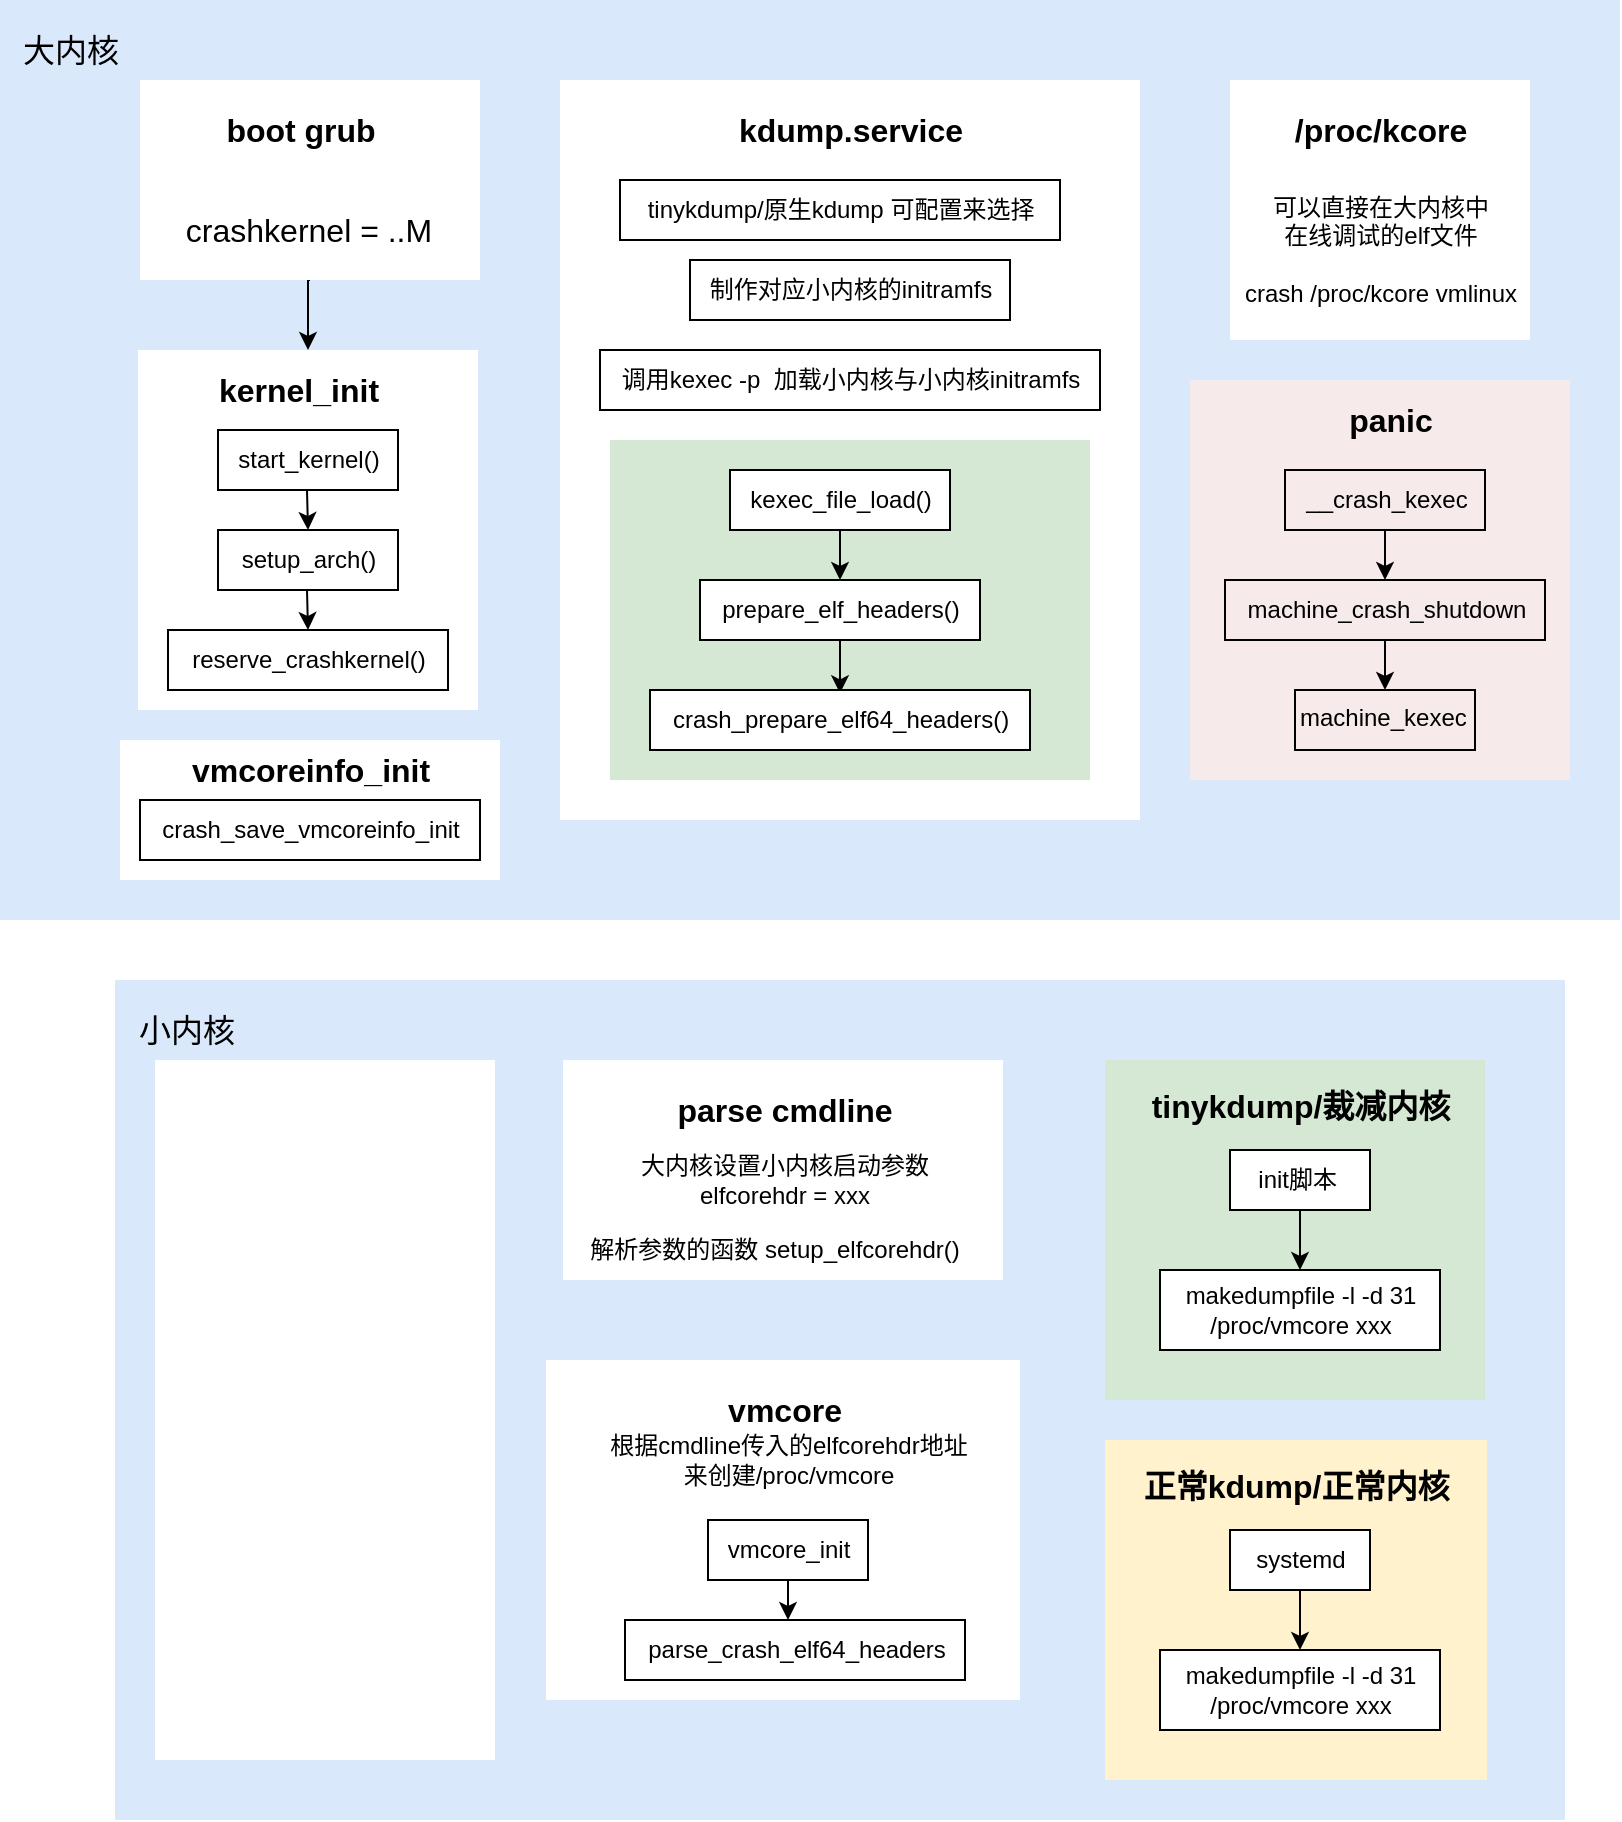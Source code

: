 <mxfile version="21.6.6" type="github">
  <diagram name="第 1 页" id="QE-rHyJdenW7DbmXGxB5">
    <mxGraphModel dx="2122" dy="763" grid="1" gridSize="10" guides="1" tooltips="1" connect="1" arrows="1" fold="1" page="1" pageScale="1" pageWidth="827" pageHeight="1169" math="0" shadow="0">
      <root>
        <mxCell id="0" />
        <mxCell id="1" parent="0" />
        <mxCell id="2CHSlPQVJFkhcI9sV0uu-4" value="" style="rounded=0;whiteSpace=wrap;html=1;fillColor=#dae8fc;strokeColor=none;" parent="1" vertex="1">
          <mxGeometry x="-140" y="410" width="810" height="460" as="geometry" />
        </mxCell>
        <mxCell id="2CHSlPQVJFkhcI9sV0uu-21" style="edgeStyle=orthogonalEdgeStyle;rounded=0;orthogonalLoop=1;jettySize=auto;html=1;exitX=0.5;exitY=1;exitDx=0;exitDy=0;entryX=0.5;entryY=0;entryDx=0;entryDy=0;" parent="1" source="2CHSlPQVJFkhcI9sV0uu-1" target="2CHSlPQVJFkhcI9sV0uu-7" edge="1">
          <mxGeometry relative="1" as="geometry" />
        </mxCell>
        <mxCell id="2CHSlPQVJFkhcI9sV0uu-1" value="" style="rounded=0;whiteSpace=wrap;html=1;fillColor=#FFFFFF;strokeColor=none;" parent="1" vertex="1">
          <mxGeometry x="-70" y="450" width="170" height="100" as="geometry" />
        </mxCell>
        <mxCell id="2CHSlPQVJFkhcI9sV0uu-2" value="boot grub" style="text;html=1;align=center;verticalAlign=middle;resizable=0;points=[];autosize=1;strokeColor=none;fillColor=none;fontFamily=Helvetica;fontSize=16;fontStyle=1" parent="1" vertex="1">
          <mxGeometry x="-40" y="460" width="100" height="30" as="geometry" />
        </mxCell>
        <mxCell id="2CHSlPQVJFkhcI9sV0uu-3" value="crashkernel = ..M" style="text;html=1;align=center;verticalAlign=middle;resizable=0;points=[];autosize=1;strokeColor=none;fillColor=none;fontSize=16;" parent="1" vertex="1">
          <mxGeometry x="-61" y="510" width="150" height="30" as="geometry" />
        </mxCell>
        <mxCell id="2CHSlPQVJFkhcI9sV0uu-5" value="大内核" style="text;html=1;align=center;verticalAlign=middle;resizable=0;points=[];autosize=1;strokeColor=none;fillColor=none;fontSize=16;" parent="1" vertex="1">
          <mxGeometry x="-140" y="420" width="70" height="30" as="geometry" />
        </mxCell>
        <mxCell id="2CHSlPQVJFkhcI9sV0uu-7" value="" style="whiteSpace=wrap;html=1;strokeColor=none;" parent="1" vertex="1">
          <mxGeometry x="-71" y="585" width="170" height="180" as="geometry" />
        </mxCell>
        <mxCell id="2CHSlPQVJFkhcI9sV0uu-8" value="kernel_init" style="text;html=1;align=center;verticalAlign=middle;resizable=0;points=[];autosize=1;strokeColor=none;fillColor=none;fontSize=16;fontStyle=1" parent="1" vertex="1">
          <mxGeometry x="-41" y="590" width="100" height="30" as="geometry" />
        </mxCell>
        <mxCell id="2CHSlPQVJFkhcI9sV0uu-9" value="start_kernel()" style="text;html=1;align=center;verticalAlign=middle;resizable=0;points=[];autosize=1;strokeColor=default;fillColor=none;" parent="1" vertex="1">
          <mxGeometry x="-31" y="625" width="90" height="30" as="geometry" />
        </mxCell>
        <mxCell id="2CHSlPQVJFkhcI9sV0uu-10" value="setup_arch()" style="text;html=1;align=center;verticalAlign=middle;resizable=0;points=[];autosize=1;strokeColor=default;fillColor=none;" parent="1" vertex="1">
          <mxGeometry x="-31" y="675" width="90" height="30" as="geometry" />
        </mxCell>
        <mxCell id="2CHSlPQVJFkhcI9sV0uu-11" value="reserve_crashkernel()" style="text;html=1;align=center;verticalAlign=middle;resizable=0;points=[];autosize=1;strokeColor=default;fillColor=none;" parent="1" vertex="1">
          <mxGeometry x="-56" y="725" width="140" height="30" as="geometry" />
        </mxCell>
        <mxCell id="2CHSlPQVJFkhcI9sV0uu-16" value="" style="endArrow=classic;html=1;rounded=0;" parent="1" edge="1">
          <mxGeometry width="50" height="50" relative="1" as="geometry">
            <mxPoint x="13.5" y="705" as="sourcePoint" />
            <mxPoint x="14" y="725" as="targetPoint" />
          </mxGeometry>
        </mxCell>
        <mxCell id="2CHSlPQVJFkhcI9sV0uu-19" value="" style="endArrow=classic;html=1;rounded=0;" parent="1" edge="1">
          <mxGeometry width="50" height="50" relative="1" as="geometry">
            <mxPoint x="13.5" y="655" as="sourcePoint" />
            <mxPoint x="14" y="675" as="targetPoint" />
          </mxGeometry>
        </mxCell>
        <mxCell id="2CHSlPQVJFkhcI9sV0uu-22" value="" style="rounded=0;whiteSpace=wrap;html=1;strokeColor=none;" parent="1" vertex="1">
          <mxGeometry x="140" y="450" width="290" height="370" as="geometry" />
        </mxCell>
        <mxCell id="2CHSlPQVJFkhcI9sV0uu-23" value="kdump.service" style="text;html=1;align=center;verticalAlign=middle;resizable=0;points=[];autosize=1;strokeColor=none;fillColor=none;fontSize=16;fontStyle=1" parent="1" vertex="1">
          <mxGeometry x="215" y="460" width="140" height="30" as="geometry" />
        </mxCell>
        <mxCell id="2CHSlPQVJFkhcI9sV0uu-24" value="制作对应小内核的initramfs" style="text;html=1;align=center;verticalAlign=middle;resizable=0;points=[];autosize=1;strokeColor=default;fillColor=none;" parent="1" vertex="1">
          <mxGeometry x="205" y="540" width="160" height="30" as="geometry" />
        </mxCell>
        <mxCell id="2CHSlPQVJFkhcI9sV0uu-25" value="调用kexec -p&amp;nbsp; 加载小内核与小内核initramfs" style="text;html=1;align=center;verticalAlign=middle;resizable=0;points=[];autosize=1;strokeColor=default;fillColor=none;" parent="1" vertex="1">
          <mxGeometry x="160" y="585" width="250" height="30" as="geometry" />
        </mxCell>
        <mxCell id="2CHSlPQVJFkhcI9sV0uu-36" value="" style="rounded=0;whiteSpace=wrap;html=1;fillColor=#d5e8d4;strokeColor=none;" parent="1" vertex="1">
          <mxGeometry x="165" y="630" width="240" height="170" as="geometry" />
        </mxCell>
        <mxCell id="2CHSlPQVJFkhcI9sV0uu-34" style="edgeStyle=orthogonalEdgeStyle;rounded=0;orthogonalLoop=1;jettySize=auto;html=1;" parent="1" source="2CHSlPQVJFkhcI9sV0uu-26" target="2CHSlPQVJFkhcI9sV0uu-27" edge="1">
          <mxGeometry relative="1" as="geometry" />
        </mxCell>
        <mxCell id="2CHSlPQVJFkhcI9sV0uu-26" value="kexec_file_load()" style="text;html=1;align=center;verticalAlign=middle;resizable=0;points=[];autosize=1;strokeColor=default;fillColor=default;" parent="1" vertex="1">
          <mxGeometry x="225" y="645" width="110" height="30" as="geometry" />
        </mxCell>
        <mxCell id="2CHSlPQVJFkhcI9sV0uu-35" style="edgeStyle=orthogonalEdgeStyle;rounded=0;orthogonalLoop=1;jettySize=auto;html=1;entryX=0.5;entryY=0.055;entryDx=0;entryDy=0;entryPerimeter=0;" parent="1" source="2CHSlPQVJFkhcI9sV0uu-27" target="2CHSlPQVJFkhcI9sV0uu-28" edge="1">
          <mxGeometry relative="1" as="geometry" />
        </mxCell>
        <mxCell id="2CHSlPQVJFkhcI9sV0uu-27" value="prepare_elf_headers()" style="text;html=1;align=center;verticalAlign=middle;resizable=0;points=[];autosize=1;strokeColor=default;fillColor=default;" parent="1" vertex="1">
          <mxGeometry x="210" y="700" width="140" height="30" as="geometry" />
        </mxCell>
        <mxCell id="2CHSlPQVJFkhcI9sV0uu-28" value="crash_prepare_elf64_headers()" style="text;html=1;align=center;verticalAlign=middle;resizable=0;points=[];autosize=1;strokeColor=default;fillColor=default;" parent="1" vertex="1">
          <mxGeometry x="185" y="755" width="190" height="30" as="geometry" />
        </mxCell>
        <mxCell id="2CHSlPQVJFkhcI9sV0uu-60" value="" style="whiteSpace=wrap;html=1;fillColor=#f6eaea;strokeColor=none;" parent="1" vertex="1">
          <mxGeometry x="455" y="600" width="190" height="200" as="geometry" />
        </mxCell>
        <mxCell id="2CHSlPQVJFkhcI9sV0uu-61" value="panic" style="text;html=1;align=center;verticalAlign=middle;resizable=0;points=[];autosize=1;strokeColor=none;fillColor=none;fontSize=16;fontStyle=1" parent="1" vertex="1">
          <mxGeometry x="520" y="605" width="70" height="30" as="geometry" />
        </mxCell>
        <mxCell id="2CHSlPQVJFkhcI9sV0uu-64" value="" style="whiteSpace=wrap;html=1;strokeColor=none;" parent="1" vertex="1">
          <mxGeometry x="475" y="450" width="150" height="130" as="geometry" />
        </mxCell>
        <mxCell id="2CHSlPQVJFkhcI9sV0uu-65" value="/proc/kcore" style="text;html=1;align=center;verticalAlign=middle;resizable=0;points=[];autosize=1;strokeColor=none;fillColor=none;fontSize=16;fontStyle=1" parent="1" vertex="1">
          <mxGeometry x="495" y="460" width="110" height="30" as="geometry" />
        </mxCell>
        <mxCell id="2CHSlPQVJFkhcI9sV0uu-66" value="可以直接在大内核中&lt;br&gt;在线调试的elf文件&lt;br&gt;&lt;br&gt;crash /proc/kcore vmlinux" style="text;html=1;align=center;verticalAlign=middle;resizable=0;points=[];autosize=1;strokeColor=none;fillColor=none;" parent="1" vertex="1">
          <mxGeometry x="470" y="500" width="160" height="70" as="geometry" />
        </mxCell>
        <mxCell id="2CHSlPQVJFkhcI9sV0uu-67" value="machine_kexec" style="text;whiteSpace=wrap;strokeColor=default;" parent="1" vertex="1">
          <mxGeometry x="507.5" y="755" width="90" height="30" as="geometry" />
        </mxCell>
        <mxCell id="2CHSlPQVJFkhcI9sV0uu-74" style="edgeStyle=orthogonalEdgeStyle;rounded=0;orthogonalLoop=1;jettySize=auto;html=1;entryX=0.5;entryY=0;entryDx=0;entryDy=0;" parent="1" source="2CHSlPQVJFkhcI9sV0uu-70" target="2CHSlPQVJFkhcI9sV0uu-67" edge="1">
          <mxGeometry relative="1" as="geometry" />
        </mxCell>
        <mxCell id="2CHSlPQVJFkhcI9sV0uu-70" value="machine_crash_shutdown" style="text;html=1;align=center;verticalAlign=middle;resizable=0;points=[];autosize=1;strokeColor=default;fillColor=none;" parent="1" vertex="1">
          <mxGeometry x="472.5" y="700" width="160" height="30" as="geometry" />
        </mxCell>
        <mxCell id="2CHSlPQVJFkhcI9sV0uu-73" style="edgeStyle=orthogonalEdgeStyle;rounded=0;orthogonalLoop=1;jettySize=auto;html=1;" parent="1" source="2CHSlPQVJFkhcI9sV0uu-71" target="2CHSlPQVJFkhcI9sV0uu-70" edge="1">
          <mxGeometry relative="1" as="geometry" />
        </mxCell>
        <mxCell id="2CHSlPQVJFkhcI9sV0uu-71" value="__crash_kexec" style="text;html=1;align=center;verticalAlign=middle;resizable=0;points=[];autosize=1;strokeColor=default;fillColor=none;" parent="1" vertex="1">
          <mxGeometry x="502.5" y="645" width="100" height="30" as="geometry" />
        </mxCell>
        <mxCell id="2CHSlPQVJFkhcI9sV0uu-76" value="" style="rounded=0;whiteSpace=wrap;html=1;fillColor=#dae8fc;strokeColor=none;" parent="1" vertex="1">
          <mxGeometry x="-82.5" y="900" width="725" height="420" as="geometry" />
        </mxCell>
        <mxCell id="2CHSlPQVJFkhcI9sV0uu-78" value="" style="rounded=0;whiteSpace=wrap;html=1;strokeColor=none;" parent="1" vertex="1">
          <mxGeometry x="141.5" y="940" width="220" height="110" as="geometry" />
        </mxCell>
        <mxCell id="2CHSlPQVJFkhcI9sV0uu-79" value="parse cmdline" style="text;html=1;align=center;verticalAlign=middle;resizable=0;points=[];autosize=1;strokeColor=none;fillColor=none;fontFamily=Helvetica;fontSize=16;fontStyle=1" parent="1" vertex="1">
          <mxGeometry x="186.5" y="950" width="130" height="30" as="geometry" />
        </mxCell>
        <mxCell id="2CHSlPQVJFkhcI9sV0uu-80" value="大内核设置小内核启动参数&lt;br&gt;elfcorehdr = xxx" style="text;html=1;align=center;verticalAlign=middle;resizable=0;points=[];autosize=1;strokeColor=none;fillColor=none;fontSize=12;" parent="1" vertex="1">
          <mxGeometry x="166.5" y="980" width="170" height="40" as="geometry" />
        </mxCell>
        <mxCell id="2CHSlPQVJFkhcI9sV0uu-81" value="小内核" style="text;html=1;align=center;verticalAlign=middle;resizable=0;points=[];autosize=1;strokeColor=none;fillColor=none;fontSize=16;" parent="1" vertex="1">
          <mxGeometry x="-82.5" y="910" width="70" height="30" as="geometry" />
        </mxCell>
        <mxCell id="2CHSlPQVJFkhcI9sV0uu-109" value="解析参数的函数 setup_elfcorehdr()" style="text;html=1;align=center;verticalAlign=middle;resizable=0;points=[];autosize=1;strokeColor=none;fillColor=none;" parent="1" vertex="1">
          <mxGeometry x="141.5" y="1020" width="210" height="30" as="geometry" />
        </mxCell>
        <mxCell id="2CHSlPQVJFkhcI9sV0uu-110" value="" style="rounded=0;whiteSpace=wrap;html=1;strokeColor=none;" parent="1" vertex="1">
          <mxGeometry x="133" y="1090" width="237" height="170" as="geometry" />
        </mxCell>
        <mxCell id="2CHSlPQVJFkhcI9sV0uu-111" value="vmcore" style="text;html=1;align=center;verticalAlign=middle;resizable=0;points=[];autosize=1;strokeColor=none;fillColor=none;fontSize=16;fontStyle=1" parent="1" vertex="1">
          <mxGeometry x="211.5" y="1100" width="80" height="30" as="geometry" />
        </mxCell>
        <mxCell id="2CHSlPQVJFkhcI9sV0uu-115" style="edgeStyle=orthogonalEdgeStyle;rounded=0;orthogonalLoop=1;jettySize=auto;html=1;entryX=0.479;entryY=0;entryDx=0;entryDy=0;entryPerimeter=0;" parent="1" source="2CHSlPQVJFkhcI9sV0uu-112" target="2CHSlPQVJFkhcI9sV0uu-114" edge="1">
          <mxGeometry relative="1" as="geometry" />
        </mxCell>
        <mxCell id="2CHSlPQVJFkhcI9sV0uu-112" value="vmcore_init" style="text;html=1;align=center;verticalAlign=middle;resizable=0;points=[];autosize=1;strokeColor=default;fillColor=none;" parent="1" vertex="1">
          <mxGeometry x="214" y="1170" width="80" height="30" as="geometry" />
        </mxCell>
        <mxCell id="2CHSlPQVJFkhcI9sV0uu-113" value="根据cmdline传入的elfcorehdr地址&lt;br&gt;来创建/proc/vmcore" style="text;html=1;align=center;verticalAlign=middle;resizable=0;points=[];autosize=1;strokeColor=none;fillColor=none;" parent="1" vertex="1">
          <mxGeometry x="154" y="1120" width="200" height="40" as="geometry" />
        </mxCell>
        <mxCell id="2CHSlPQVJFkhcI9sV0uu-114" value="parse_crash_elf64_headers" style="text;html=1;align=center;verticalAlign=middle;resizable=0;points=[];autosize=1;strokeColor=default;fillColor=none;" parent="1" vertex="1">
          <mxGeometry x="172.5" y="1220" width="170" height="30" as="geometry" />
        </mxCell>
        <mxCell id="2CHSlPQVJFkhcI9sV0uu-117" value="" style="whiteSpace=wrap;html=1;strokeColor=none;fillColor=#d5e8d4;" parent="1" vertex="1">
          <mxGeometry x="412.5" y="940" width="190" height="170" as="geometry" />
        </mxCell>
        <mxCell id="2CHSlPQVJFkhcI9sV0uu-118" value="tinykdump/裁减内核" style="text;html=1;align=center;verticalAlign=middle;resizable=0;points=[];autosize=1;strokeColor=none;fillColor=none;fontSize=16;fontStyle=1" parent="1" vertex="1">
          <mxGeometry x="425" y="948" width="170" height="30" as="geometry" />
        </mxCell>
        <mxCell id="2CHSlPQVJFkhcI9sV0uu-123" style="edgeStyle=orthogonalEdgeStyle;rounded=0;orthogonalLoop=1;jettySize=auto;html=1;" parent="1" source="2CHSlPQVJFkhcI9sV0uu-120" target="2CHSlPQVJFkhcI9sV0uu-122" edge="1">
          <mxGeometry relative="1" as="geometry" />
        </mxCell>
        <mxCell id="2CHSlPQVJFkhcI9sV0uu-120" value="init脚本&amp;nbsp;" style="text;html=1;align=center;verticalAlign=middle;resizable=0;points=[];autosize=1;fillColor=default;strokeColor=default;" parent="1" vertex="1">
          <mxGeometry x="475" y="985" width="70" height="30" as="geometry" />
        </mxCell>
        <mxCell id="2CHSlPQVJFkhcI9sV0uu-122" value="makedumpfile -l -d 31 &lt;br&gt;/proc/vmcore xxx" style="text;html=1;align=center;verticalAlign=middle;resizable=0;points=[];autosize=1;fillColor=default;strokeColor=default;" parent="1" vertex="1">
          <mxGeometry x="440" y="1045" width="140" height="40" as="geometry" />
        </mxCell>
        <mxCell id="2CHSlPQVJFkhcI9sV0uu-124" value="" style="whiteSpace=wrap;html=1;strokeColor=none;fillColor=#fff2cc;" parent="1" vertex="1">
          <mxGeometry x="412.5" y="1130" width="191" height="170" as="geometry" />
        </mxCell>
        <mxCell id="2CHSlPQVJFkhcI9sV0uu-125" value="正常kdump/正常内核&amp;nbsp;" style="text;html=1;align=center;verticalAlign=middle;resizable=0;points=[];autosize=1;strokeColor=none;fillColor=none;fontSize=16;fontStyle=1" parent="1" vertex="1">
          <mxGeometry x="420" y="1138" width="180" height="30" as="geometry" />
        </mxCell>
        <mxCell id="2CHSlPQVJFkhcI9sV0uu-126" style="edgeStyle=orthogonalEdgeStyle;rounded=0;orthogonalLoop=1;jettySize=auto;html=1;" parent="1" source="2CHSlPQVJFkhcI9sV0uu-127" target="2CHSlPQVJFkhcI9sV0uu-128" edge="1">
          <mxGeometry relative="1" as="geometry" />
        </mxCell>
        <mxCell id="2CHSlPQVJFkhcI9sV0uu-127" value="systemd" style="text;html=1;align=center;verticalAlign=middle;resizable=0;points=[];autosize=1;fillColor=default;strokeColor=default;" parent="1" vertex="1">
          <mxGeometry x="475" y="1175" width="70" height="30" as="geometry" />
        </mxCell>
        <mxCell id="2CHSlPQVJFkhcI9sV0uu-128" value="makedumpfile -l -d 31 &lt;br&gt;/proc/vmcore xxx" style="text;html=1;align=center;verticalAlign=middle;resizable=0;points=[];autosize=1;fillColor=default;strokeColor=default;" parent="1" vertex="1">
          <mxGeometry x="440" y="1235" width="140" height="40" as="geometry" />
        </mxCell>
        <mxCell id="2CHSlPQVJFkhcI9sV0uu-130" value="tinykdump/原生kdump 可配置来选择" style="text;html=1;align=center;verticalAlign=middle;resizable=0;points=[];autosize=1;strokeColor=default;fillColor=none;" parent="1" vertex="1">
          <mxGeometry x="170" y="500" width="220" height="30" as="geometry" />
        </mxCell>
        <mxCell id="ZRRBIox9pFcoWIEUND3O-3" value="" style="whiteSpace=wrap;html=1;strokeColor=none;" vertex="1" parent="1">
          <mxGeometry x="-80" y="780" width="190" height="70" as="geometry" />
        </mxCell>
        <mxCell id="ZRRBIox9pFcoWIEUND3O-2" value="crash_save_vmcoreinfo_init" style="text;html=1;align=center;verticalAlign=middle;resizable=0;points=[];autosize=1;strokeColor=default;fillColor=none;" vertex="1" parent="1">
          <mxGeometry x="-70" y="810" width="170" height="30" as="geometry" />
        </mxCell>
        <mxCell id="ZRRBIox9pFcoWIEUND3O-4" value="vmcoreinfo_init" style="text;html=1;align=center;verticalAlign=middle;resizable=0;points=[];autosize=1;strokeColor=none;fillColor=none;fontStyle=1;fontSize=16;" vertex="1" parent="1">
          <mxGeometry x="-55" y="780" width="140" height="30" as="geometry" />
        </mxCell>
        <mxCell id="ZRRBIox9pFcoWIEUND3O-6" value="" style="whiteSpace=wrap;html=1;strokeColor=none;" vertex="1" parent="1">
          <mxGeometry x="-62.5" y="940" width="170" height="350" as="geometry" />
        </mxCell>
      </root>
    </mxGraphModel>
  </diagram>
</mxfile>
